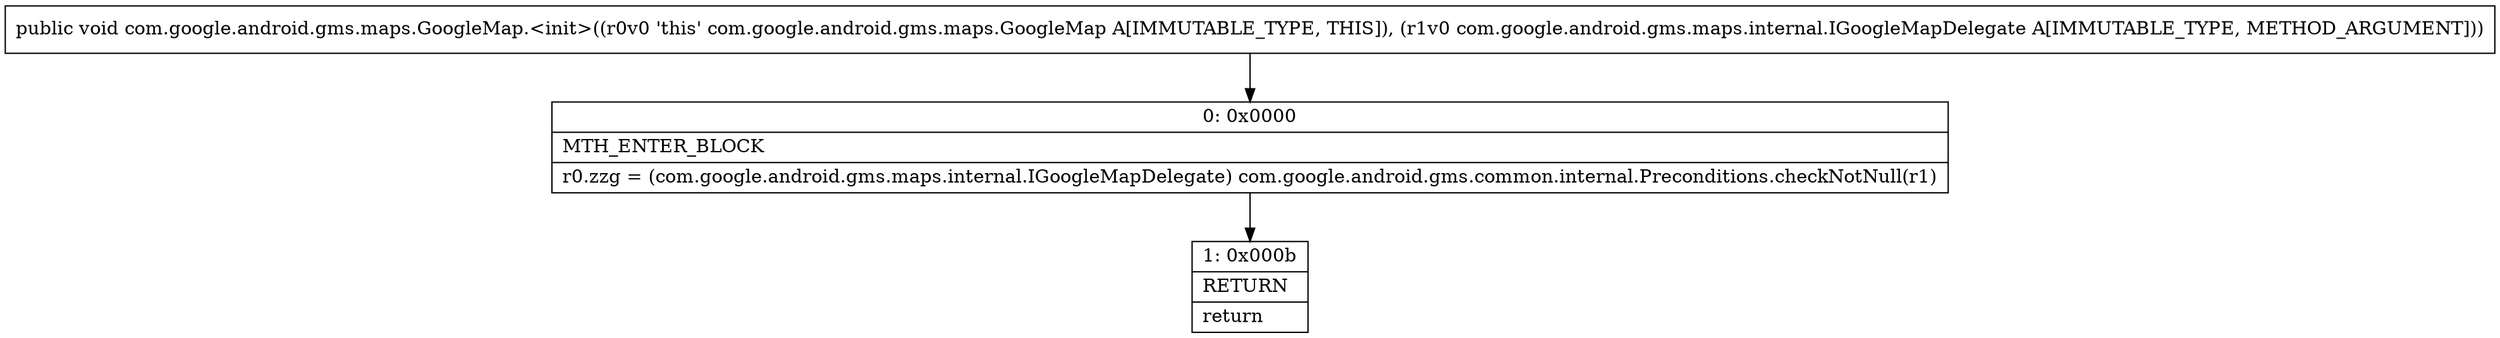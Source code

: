 digraph "CFG forcom.google.android.gms.maps.GoogleMap.\<init\>(Lcom\/google\/android\/gms\/maps\/internal\/IGoogleMapDelegate;)V" {
Node_0 [shape=record,label="{0\:\ 0x0000|MTH_ENTER_BLOCK\l|r0.zzg = (com.google.android.gms.maps.internal.IGoogleMapDelegate) com.google.android.gms.common.internal.Preconditions.checkNotNull(r1)\l}"];
Node_1 [shape=record,label="{1\:\ 0x000b|RETURN\l|return\l}"];
MethodNode[shape=record,label="{public void com.google.android.gms.maps.GoogleMap.\<init\>((r0v0 'this' com.google.android.gms.maps.GoogleMap A[IMMUTABLE_TYPE, THIS]), (r1v0 com.google.android.gms.maps.internal.IGoogleMapDelegate A[IMMUTABLE_TYPE, METHOD_ARGUMENT])) }"];
MethodNode -> Node_0;
Node_0 -> Node_1;
}

